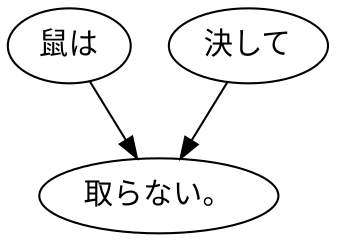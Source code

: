 digraph graph335 {
	node0 [label="鼠は"];
	node1 [label="決して"];
	node2 [label="取らない。"];
	node0 -> node2;
	node1 -> node2;
}
